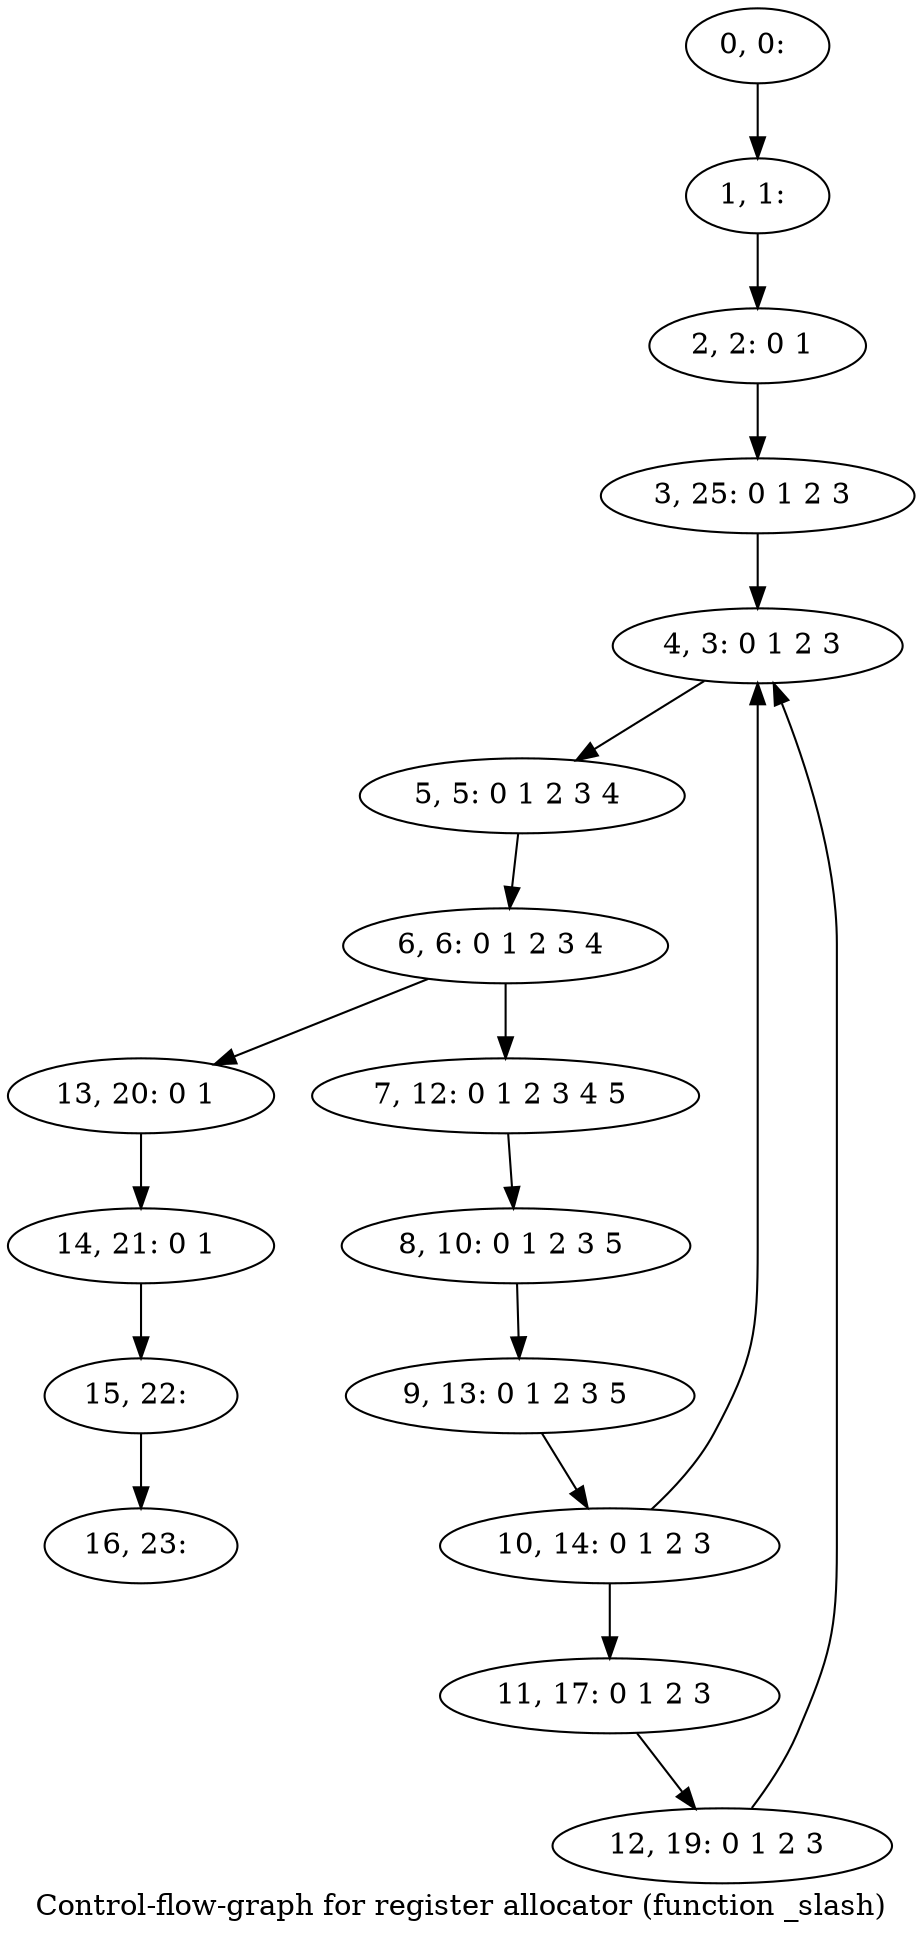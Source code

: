 digraph G {
graph [label="Control-flow-graph for register allocator (function _slash)"]
0[label="0, 0: "];
1[label="1, 1: "];
2[label="2, 2: 0 1 "];
3[label="3, 25: 0 1 2 3 "];
4[label="4, 3: 0 1 2 3 "];
5[label="5, 5: 0 1 2 3 4 "];
6[label="6, 6: 0 1 2 3 4 "];
7[label="7, 12: 0 1 2 3 4 5 "];
8[label="8, 10: 0 1 2 3 5 "];
9[label="9, 13: 0 1 2 3 5 "];
10[label="10, 14: 0 1 2 3 "];
11[label="11, 17: 0 1 2 3 "];
12[label="12, 19: 0 1 2 3 "];
13[label="13, 20: 0 1 "];
14[label="14, 21: 0 1 "];
15[label="15, 22: "];
16[label="16, 23: "];
0->1 ;
1->2 ;
2->3 ;
3->4 ;
4->5 ;
5->6 ;
6->7 ;
6->13 ;
7->8 ;
8->9 ;
9->10 ;
10->11 ;
10->4 ;
11->12 ;
12->4 ;
13->14 ;
14->15 ;
15->16 ;
}

